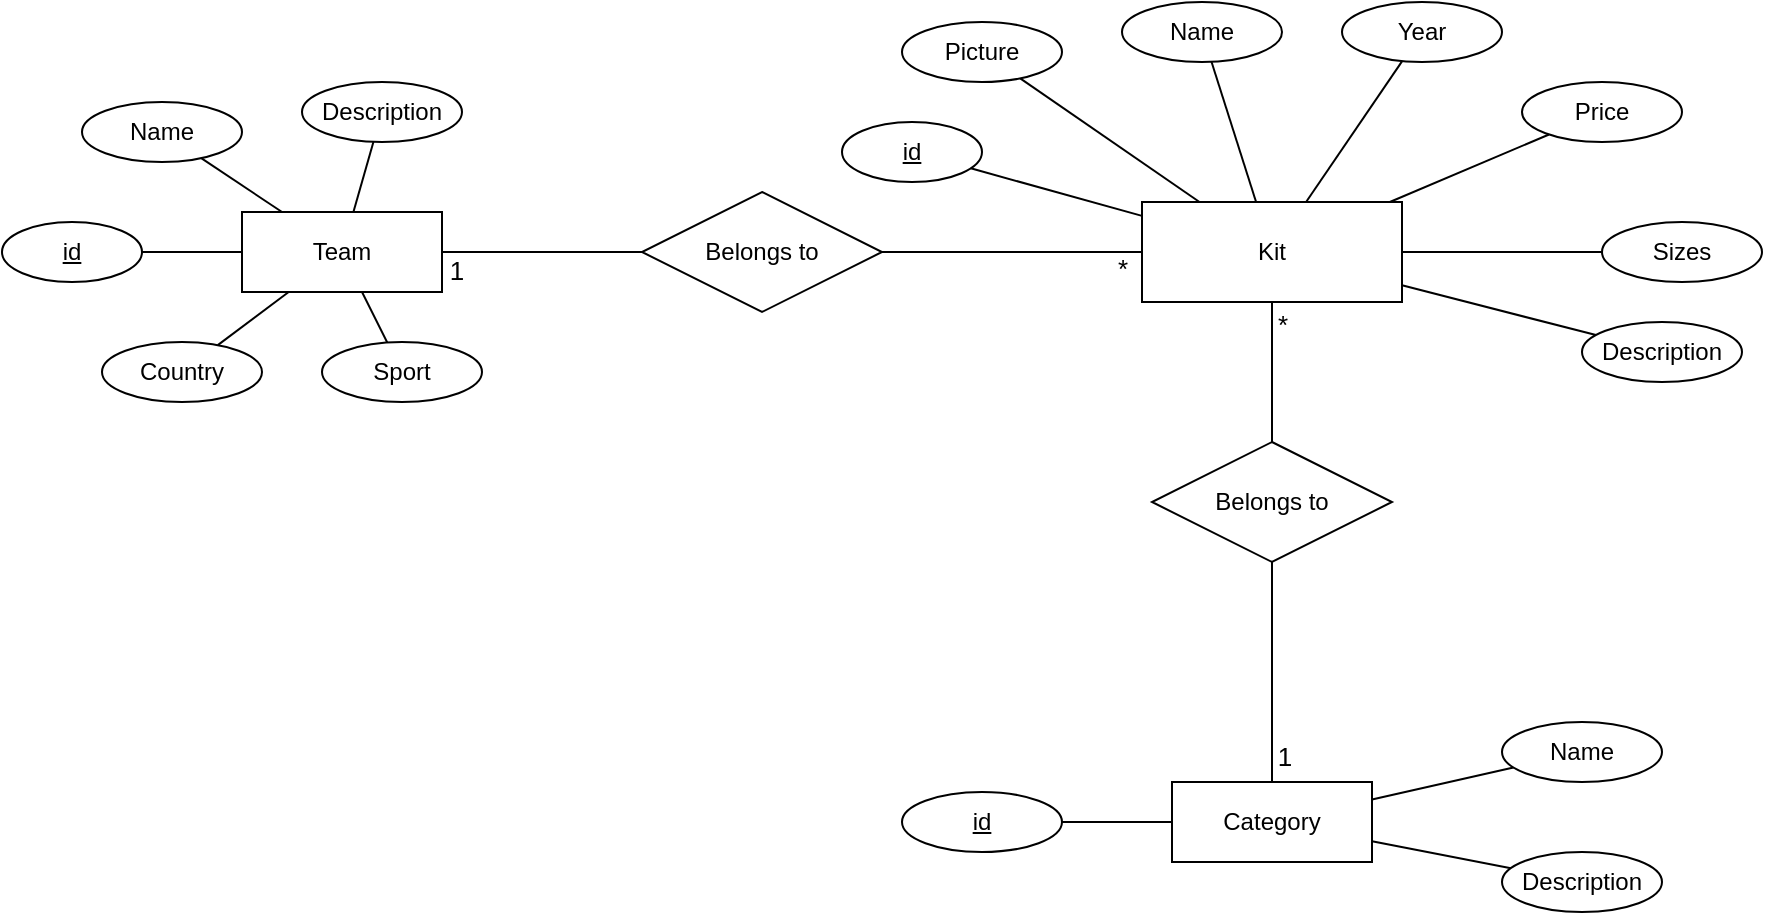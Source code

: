<mxfile version="23.1.5" type="device">
  <diagram name="Página-1" id="S7CB8lGvjBFWJ214Tqo1">
    <mxGraphModel dx="1707" dy="540" grid="1" gridSize="10" guides="1" tooltips="1" connect="1" arrows="1" fold="1" page="1" pageScale="1" pageWidth="827" pageHeight="1169" math="0" shadow="0">
      <root>
        <mxCell id="0" />
        <mxCell id="1" parent="0" />
        <mxCell id="Jd5VdmKo_nUK0_Q7woqG-10" style="rounded=0;orthogonalLoop=1;jettySize=auto;html=1;startArrow=none;startFill=0;endArrow=none;endFill=0;" edge="1" parent="1" source="Jd5VdmKo_nUK0_Q7woqG-2" target="Jd5VdmKo_nUK0_Q7woqG-6">
          <mxGeometry relative="1" as="geometry" />
        </mxCell>
        <mxCell id="Jd5VdmKo_nUK0_Q7woqG-12" style="rounded=0;orthogonalLoop=1;jettySize=auto;html=1;endArrow=none;endFill=0;" edge="1" parent="1" source="Jd5VdmKo_nUK0_Q7woqG-2" target="Jd5VdmKo_nUK0_Q7woqG-9">
          <mxGeometry relative="1" as="geometry" />
        </mxCell>
        <mxCell id="Jd5VdmKo_nUK0_Q7woqG-14" style="rounded=0;orthogonalLoop=1;jettySize=auto;html=1;endArrow=none;endFill=0;" edge="1" parent="1" source="Jd5VdmKo_nUK0_Q7woqG-2" target="Jd5VdmKo_nUK0_Q7woqG-3">
          <mxGeometry relative="1" as="geometry" />
        </mxCell>
        <mxCell id="Jd5VdmKo_nUK0_Q7woqG-18" style="rounded=0;orthogonalLoop=1;jettySize=auto;html=1;endArrow=none;endFill=0;" edge="1" parent="1" source="Jd5VdmKo_nUK0_Q7woqG-2" target="Jd5VdmKo_nUK0_Q7woqG-17">
          <mxGeometry relative="1" as="geometry" />
        </mxCell>
        <mxCell id="Jd5VdmKo_nUK0_Q7woqG-25" style="rounded=0;orthogonalLoop=1;jettySize=auto;html=1;endArrow=none;endFill=0;" edge="1" parent="1" source="Jd5VdmKo_nUK0_Q7woqG-2" target="Jd5VdmKo_nUK0_Q7woqG-24">
          <mxGeometry relative="1" as="geometry" />
        </mxCell>
        <mxCell id="Jd5VdmKo_nUK0_Q7woqG-27" style="rounded=0;orthogonalLoop=1;jettySize=auto;html=1;endArrow=none;endFill=0;" edge="1" parent="1" source="Jd5VdmKo_nUK0_Q7woqG-2" target="Jd5VdmKo_nUK0_Q7woqG-26">
          <mxGeometry relative="1" as="geometry" />
        </mxCell>
        <mxCell id="Jd5VdmKo_nUK0_Q7woqG-30" style="edgeStyle=orthogonalEdgeStyle;rounded=0;orthogonalLoop=1;jettySize=auto;html=1;endArrow=none;endFill=0;" edge="1" parent="1" source="Jd5VdmKo_nUK0_Q7woqG-2" target="Jd5VdmKo_nUK0_Q7woqG-15">
          <mxGeometry relative="1" as="geometry" />
        </mxCell>
        <mxCell id="Jd5VdmKo_nUK0_Q7woqG-33" value="*" style="edgeLabel;html=1;align=center;verticalAlign=middle;resizable=0;points=[];fontSize=13;" vertex="1" connectable="0" parent="Jd5VdmKo_nUK0_Q7woqG-30">
          <mxGeometry x="-0.6" y="-3" relative="1" as="geometry">
            <mxPoint x="8" y="-3" as="offset" />
          </mxGeometry>
        </mxCell>
        <mxCell id="Jd5VdmKo_nUK0_Q7woqG-46" style="rounded=0;orthogonalLoop=1;jettySize=auto;html=1;endArrow=none;endFill=0;" edge="1" parent="1" source="Jd5VdmKo_nUK0_Q7woqG-2" target="Jd5VdmKo_nUK0_Q7woqG-45">
          <mxGeometry relative="1" as="geometry" />
        </mxCell>
        <mxCell id="Jd5VdmKo_nUK0_Q7woqG-49" value="*" style="edgeLabel;html=1;align=center;verticalAlign=middle;resizable=0;points=[];fontSize=13;" vertex="1" connectable="0" parent="Jd5VdmKo_nUK0_Q7woqG-46">
          <mxGeometry x="-0.739" y="1" relative="1" as="geometry">
            <mxPoint x="7" y="7" as="offset" />
          </mxGeometry>
        </mxCell>
        <mxCell id="Jd5VdmKo_nUK0_Q7woqG-2" value="Kit" style="whiteSpace=wrap;html=1;align=center;" vertex="1" parent="1">
          <mxGeometry x="360" y="260" width="130" height="50" as="geometry" />
        </mxCell>
        <mxCell id="Jd5VdmKo_nUK0_Q7woqG-3" value="id" style="ellipse;whiteSpace=wrap;html=1;align=center;fontStyle=4;" vertex="1" parent="1">
          <mxGeometry x="210" y="220" width="70" height="30" as="geometry" />
        </mxCell>
        <mxCell id="Jd5VdmKo_nUK0_Q7woqG-4" value="Name" style="ellipse;whiteSpace=wrap;html=1;align=center;" vertex="1" parent="1">
          <mxGeometry x="350" y="160" width="80" height="30" as="geometry" />
        </mxCell>
        <mxCell id="Jd5VdmKo_nUK0_Q7woqG-6" value="Year" style="ellipse;whiteSpace=wrap;html=1;align=center;" vertex="1" parent="1">
          <mxGeometry x="460" y="160" width="80" height="30" as="geometry" />
        </mxCell>
        <mxCell id="Jd5VdmKo_nUK0_Q7woqG-9" value="Price" style="ellipse;whiteSpace=wrap;html=1;align=center;" vertex="1" parent="1">
          <mxGeometry x="550" y="200" width="80" height="30" as="geometry" />
        </mxCell>
        <mxCell id="Jd5VdmKo_nUK0_Q7woqG-13" style="rounded=0;orthogonalLoop=1;jettySize=auto;html=1;endArrow=none;endFill=0;" edge="1" parent="1" source="Jd5VdmKo_nUK0_Q7woqG-2" target="Jd5VdmKo_nUK0_Q7woqG-4">
          <mxGeometry relative="1" as="geometry" />
        </mxCell>
        <mxCell id="Jd5VdmKo_nUK0_Q7woqG-15" value="Belongs to" style="shape=rhombus;perimeter=rhombusPerimeter;whiteSpace=wrap;html=1;align=center;" vertex="1" parent="1">
          <mxGeometry x="365" y="380" width="120" height="60" as="geometry" />
        </mxCell>
        <mxCell id="Jd5VdmKo_nUK0_Q7woqG-22" style="rounded=0;orthogonalLoop=1;jettySize=auto;html=1;endArrow=none;endFill=0;" edge="1" parent="1" source="Jd5VdmKo_nUK0_Q7woqG-16" target="Jd5VdmKo_nUK0_Q7woqG-21">
          <mxGeometry relative="1" as="geometry" />
        </mxCell>
        <mxCell id="Jd5VdmKo_nUK0_Q7woqG-23" style="rounded=0;orthogonalLoop=1;jettySize=auto;html=1;endArrow=none;endFill=0;" edge="1" parent="1" source="Jd5VdmKo_nUK0_Q7woqG-16" target="Jd5VdmKo_nUK0_Q7woqG-19">
          <mxGeometry relative="1" as="geometry" />
        </mxCell>
        <mxCell id="Jd5VdmKo_nUK0_Q7woqG-29" style="rounded=0;orthogonalLoop=1;jettySize=auto;html=1;endArrow=none;endFill=0;" edge="1" parent="1" source="Jd5VdmKo_nUK0_Q7woqG-16" target="Jd5VdmKo_nUK0_Q7woqG-28">
          <mxGeometry relative="1" as="geometry" />
        </mxCell>
        <mxCell id="Jd5VdmKo_nUK0_Q7woqG-31" style="edgeStyle=orthogonalEdgeStyle;rounded=0;orthogonalLoop=1;jettySize=auto;html=1;endArrow=none;endFill=0;" edge="1" parent="1" source="Jd5VdmKo_nUK0_Q7woqG-16" target="Jd5VdmKo_nUK0_Q7woqG-15">
          <mxGeometry relative="1" as="geometry" />
        </mxCell>
        <mxCell id="Jd5VdmKo_nUK0_Q7woqG-32" value="1" style="edgeLabel;html=1;align=center;verticalAlign=middle;resizable=0;points=[];fontSize=13;" vertex="1" connectable="0" parent="Jd5VdmKo_nUK0_Q7woqG-31">
          <mxGeometry x="-0.673" y="2" relative="1" as="geometry">
            <mxPoint x="8" y="5" as="offset" />
          </mxGeometry>
        </mxCell>
        <mxCell id="Jd5VdmKo_nUK0_Q7woqG-16" value="Category" style="whiteSpace=wrap;html=1;align=center;" vertex="1" parent="1">
          <mxGeometry x="375" y="550" width="100" height="40" as="geometry" />
        </mxCell>
        <mxCell id="Jd5VdmKo_nUK0_Q7woqG-17" value="Sizes" style="ellipse;whiteSpace=wrap;html=1;align=center;" vertex="1" parent="1">
          <mxGeometry x="590" y="270" width="80" height="30" as="geometry" />
        </mxCell>
        <mxCell id="Jd5VdmKo_nUK0_Q7woqG-19" value="Name" style="ellipse;whiteSpace=wrap;html=1;align=center;" vertex="1" parent="1">
          <mxGeometry x="540" y="520" width="80" height="30" as="geometry" />
        </mxCell>
        <mxCell id="Jd5VdmKo_nUK0_Q7woqG-21" value="id" style="ellipse;whiteSpace=wrap;html=1;align=center;fontStyle=4;" vertex="1" parent="1">
          <mxGeometry x="240" y="555" width="80" height="30" as="geometry" />
        </mxCell>
        <mxCell id="Jd5VdmKo_nUK0_Q7woqG-24" value="Description" style="ellipse;whiteSpace=wrap;html=1;align=center;" vertex="1" parent="1">
          <mxGeometry x="580" y="320" width="80" height="30" as="geometry" />
        </mxCell>
        <mxCell id="Jd5VdmKo_nUK0_Q7woqG-26" value="Picture" style="ellipse;whiteSpace=wrap;html=1;align=center;" vertex="1" parent="1">
          <mxGeometry x="240" y="170" width="80" height="30" as="geometry" />
        </mxCell>
        <mxCell id="Jd5VdmKo_nUK0_Q7woqG-28" value="Description" style="ellipse;whiteSpace=wrap;html=1;align=center;" vertex="1" parent="1">
          <mxGeometry x="540" y="585" width="80" height="30" as="geometry" />
        </mxCell>
        <mxCell id="Jd5VdmKo_nUK0_Q7woqG-36" style="rounded=0;orthogonalLoop=1;jettySize=auto;html=1;endArrow=none;endFill=0;" edge="1" parent="1" source="Jd5VdmKo_nUK0_Q7woqG-34" target="Jd5VdmKo_nUK0_Q7woqG-35">
          <mxGeometry relative="1" as="geometry" />
        </mxCell>
        <mxCell id="Jd5VdmKo_nUK0_Q7woqG-38" style="rounded=0;orthogonalLoop=1;jettySize=auto;html=1;endArrow=none;endFill=0;" edge="1" parent="1" source="Jd5VdmKo_nUK0_Q7woqG-34" target="Jd5VdmKo_nUK0_Q7woqG-37">
          <mxGeometry relative="1" as="geometry" />
        </mxCell>
        <mxCell id="Jd5VdmKo_nUK0_Q7woqG-40" style="rounded=0;orthogonalLoop=1;jettySize=auto;html=1;endArrow=none;endFill=0;" edge="1" parent="1" source="Jd5VdmKo_nUK0_Q7woqG-34" target="Jd5VdmKo_nUK0_Q7woqG-39">
          <mxGeometry relative="1" as="geometry" />
        </mxCell>
        <mxCell id="Jd5VdmKo_nUK0_Q7woqG-43" style="rounded=0;orthogonalLoop=1;jettySize=auto;html=1;endArrow=none;endFill=0;" edge="1" parent="1" source="Jd5VdmKo_nUK0_Q7woqG-34" target="Jd5VdmKo_nUK0_Q7woqG-41">
          <mxGeometry relative="1" as="geometry" />
        </mxCell>
        <mxCell id="Jd5VdmKo_nUK0_Q7woqG-44" style="rounded=0;orthogonalLoop=1;jettySize=auto;html=1;startArrow=none;startFill=0;endArrow=none;endFill=0;" edge="1" parent="1" source="Jd5VdmKo_nUK0_Q7woqG-34" target="Jd5VdmKo_nUK0_Q7woqG-42">
          <mxGeometry relative="1" as="geometry" />
        </mxCell>
        <mxCell id="Jd5VdmKo_nUK0_Q7woqG-47" style="rounded=0;orthogonalLoop=1;jettySize=auto;html=1;endArrow=none;endFill=0;" edge="1" parent="1" source="Jd5VdmKo_nUK0_Q7woqG-34" target="Jd5VdmKo_nUK0_Q7woqG-45">
          <mxGeometry relative="1" as="geometry" />
        </mxCell>
        <mxCell id="Jd5VdmKo_nUK0_Q7woqG-48" value="1" style="edgeLabel;html=1;align=center;verticalAlign=middle;resizable=0;points=[];fontSize=13;" vertex="1" connectable="0" parent="Jd5VdmKo_nUK0_Q7woqG-47">
          <mxGeometry x="-0.58" y="-2" relative="1" as="geometry">
            <mxPoint x="-14" y="7" as="offset" />
          </mxGeometry>
        </mxCell>
        <mxCell id="Jd5VdmKo_nUK0_Q7woqG-34" value="Team" style="whiteSpace=wrap;html=1;align=center;" vertex="1" parent="1">
          <mxGeometry x="-90" y="265" width="100" height="40" as="geometry" />
        </mxCell>
        <mxCell id="Jd5VdmKo_nUK0_Q7woqG-35" value="id" style="ellipse;whiteSpace=wrap;html=1;align=center;fontStyle=4;" vertex="1" parent="1">
          <mxGeometry x="-210" y="270" width="70" height="30" as="geometry" />
        </mxCell>
        <mxCell id="Jd5VdmKo_nUK0_Q7woqG-37" value="Name" style="ellipse;whiteSpace=wrap;html=1;align=center;" vertex="1" parent="1">
          <mxGeometry x="-170" y="210" width="80" height="30" as="geometry" />
        </mxCell>
        <mxCell id="Jd5VdmKo_nUK0_Q7woqG-39" value="Description" style="ellipse;whiteSpace=wrap;html=1;align=center;" vertex="1" parent="1">
          <mxGeometry x="-60" y="200" width="80" height="30" as="geometry" />
        </mxCell>
        <mxCell id="Jd5VdmKo_nUK0_Q7woqG-41" value="Country" style="ellipse;whiteSpace=wrap;html=1;align=center;" vertex="1" parent="1">
          <mxGeometry x="-160" y="330" width="80" height="30" as="geometry" />
        </mxCell>
        <mxCell id="Jd5VdmKo_nUK0_Q7woqG-42" value="Sport" style="ellipse;whiteSpace=wrap;html=1;align=center;" vertex="1" parent="1">
          <mxGeometry x="-50" y="330" width="80" height="30" as="geometry" />
        </mxCell>
        <mxCell id="Jd5VdmKo_nUK0_Q7woqG-45" value="Belongs to" style="shape=rhombus;perimeter=rhombusPerimeter;whiteSpace=wrap;html=1;align=center;" vertex="1" parent="1">
          <mxGeometry x="110" y="255" width="120" height="60" as="geometry" />
        </mxCell>
      </root>
    </mxGraphModel>
  </diagram>
</mxfile>

